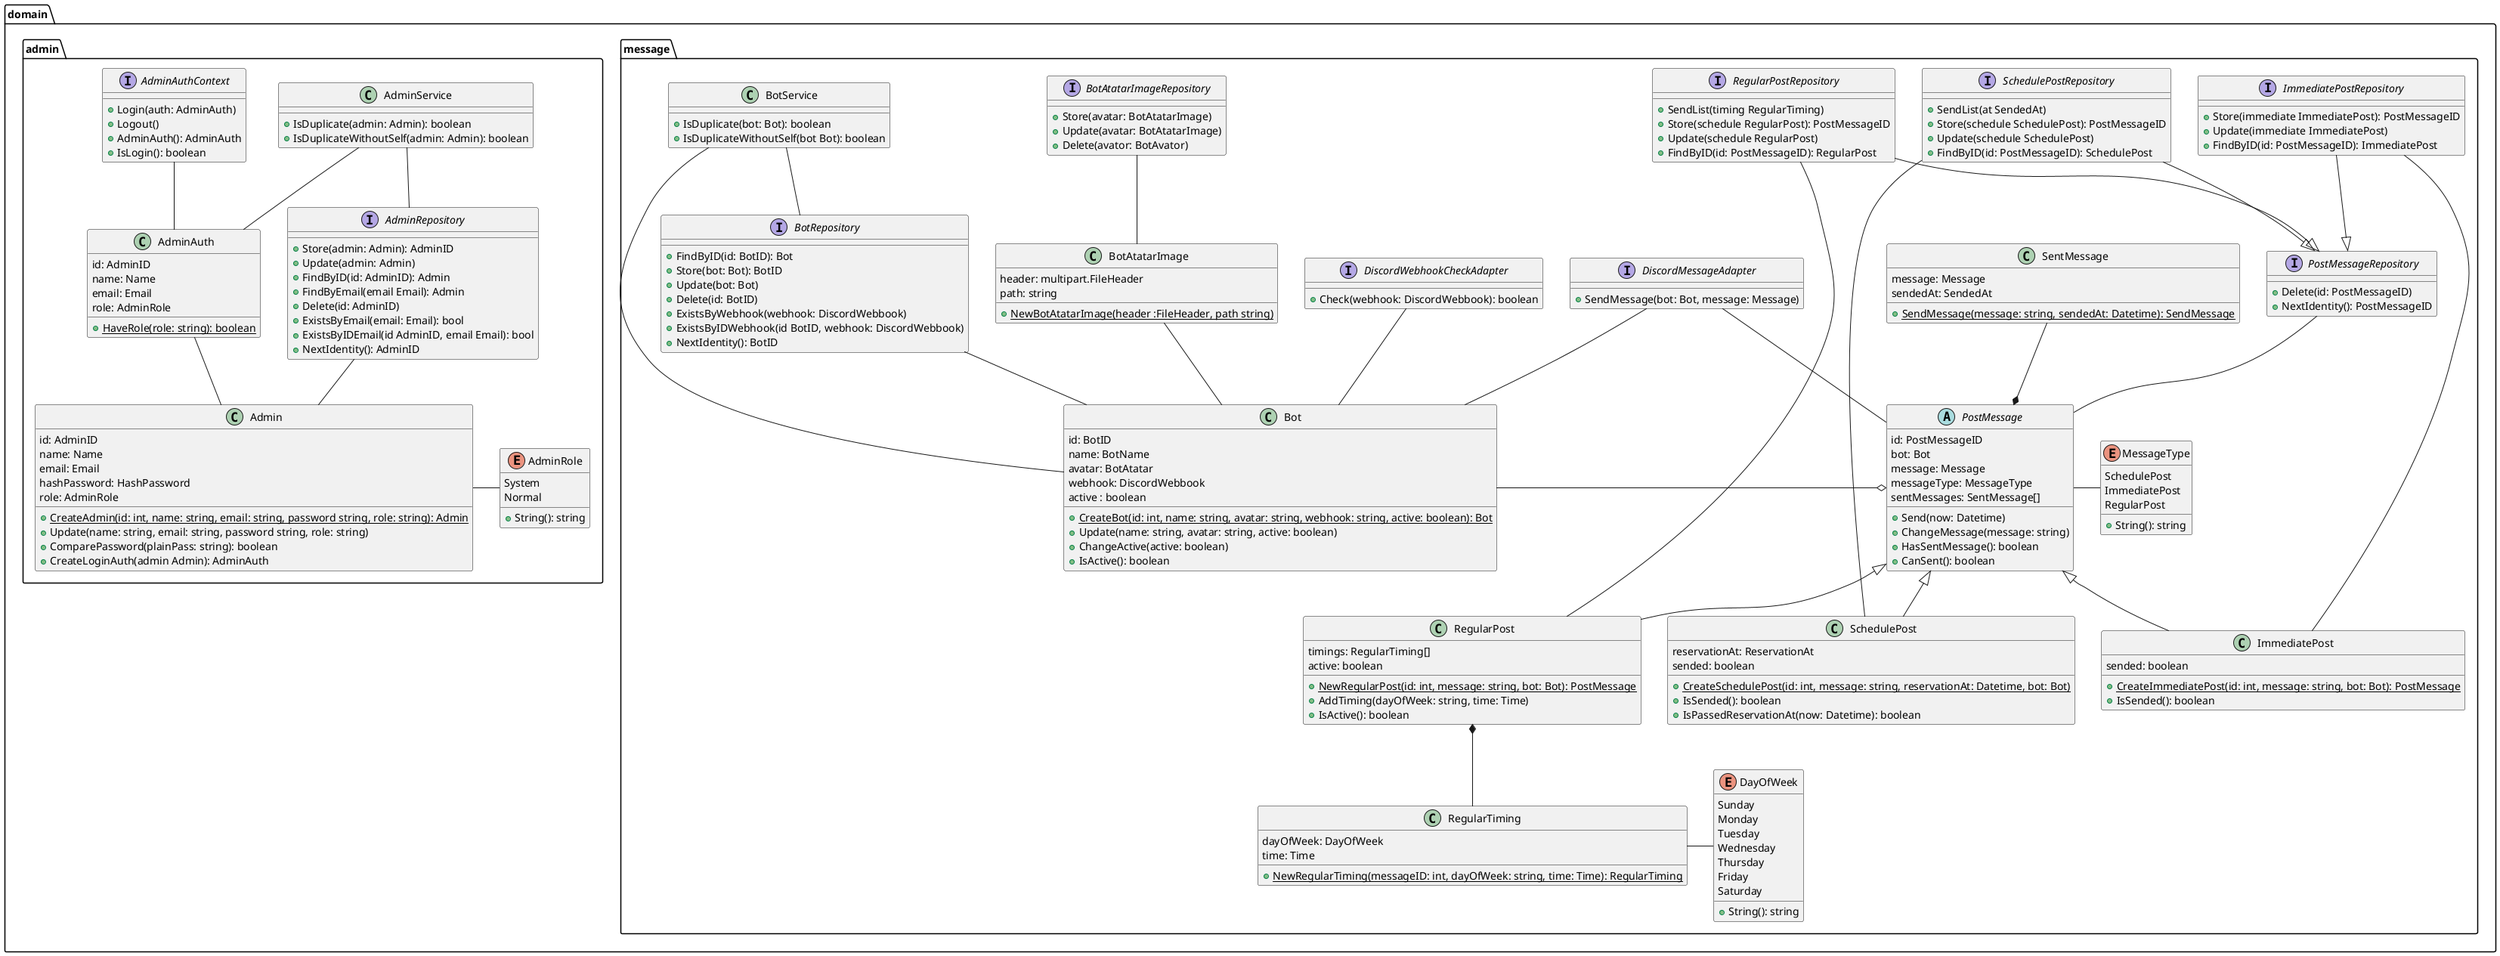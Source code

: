@startuml class

package domain {
    package message {
        class Bot {
            id: BotID
            name: BotName
            avatar: BotAtatar
            webhook: DiscordWebbook
            active : boolean
            + {static} CreateBot(id: int, name: string, avatar: string, webhook: string, active: boolean): Bot
            + Update(name: string, avatar: string, active: boolean)
            + ChangeActive(active: boolean)
            + IsActive(): boolean
        }

        class BotAtatarImage {
            header: multipart.FileHeader
            path: string
            + {static} NewBotAtatarImage(header :FileHeader, path string)
        }

        abstract PostMessage {
            id: PostMessageID
            bot: Bot
            message: Message
            messageType: MessageType
            sentMessages: SentMessage[]
            + Send(now: Datetime)
            + ChangeMessage(message: string)
            + HasSentMessage(): boolean
            + CanSent(): boolean
        }

        enum MessageType {
            SchedulePost
            ImmediatePost
            RegularPost
            + String(): string
        }

        class SchedulePost {
            reservationAt: ReservationAt
            sended: boolean
            + {static} CreateSchedulePost(id: int, message: string, reservationAt: Datetime, bot: Bot)
            + IsSended(): boolean
            + IsPassedReservationAt(now: Datetime): boolean
        }

        class RegularPost {
            timings: RegularTiming[]
            active: boolean
            + {static} NewRegularPost(id: int, message: string, bot: Bot): PostMessage
            + AddTiming(dayOfWeek: string, time: Time)
            + IsActive(): boolean
        }

        class ImmediatePost {
            sended: boolean
            + {static} CreateImmediatePost(id: int, message: string, bot: Bot): PostMessage
            + IsSended(): boolean
        }

        class RegularTiming {
            dayOfWeek: DayOfWeek
            time: Time
            + {static} NewRegularTiming(messageID: int, dayOfWeek: string, time: Time): RegularTiming
        }

        enum DayOfWeek {
            Sunday
            Monday
            Tuesday
            Wednesday
            Thursday
            Friday
            Saturday
            + String(): string
        }

        class SentMessage {
            message: Message
            sendedAt: SendedAt
            + {static} SendMessage(message: string, sendedAt: Datetime): SendMessage
        }

        class BotService {
            + IsDuplicate(bot: Bot): boolean
            + IsDuplicateWithoutSelf(bot Bot): boolean
        }

        interface BotRepository {
            + FindByID(id: BotID): Bot
            + Store(bot: Bot): BotID
            + Update(bot: Bot)
            + Delete(id: BotID)
            + ExistsByWebhook(webhook: DiscordWebbook)
            + ExistsByIDWebhook(id BotID, webhook: DiscordWebbook)
            + NextIdentity(): BotID
        }

        interface BotAtatarImageRepository {
            + Store(avatar: BotAtatarImage)
            + Update(avatar: BotAtatarImage)
            + Delete(avator: BotAvator)
        }

        interface PostMessageRepository {
            + Delete(id: PostMessageID)
            + NextIdentity(): PostMessageID
        }

        interface ImmediatePostRepository {
            + Store(immediate ImmediatePost): PostMessageID
            + Update(immediate ImmediatePost)
            + FindByID(id: PostMessageID): ImmediatePost
        }

        interface SchedulePostRepository {
            + SendList(at SendedAt)
            + Store(schedule SchedulePost): PostMessageID
            + Update(schedule SchedulePost)
            + FindByID(id: PostMessageID): SchedulePost
        }

        interface RegularPostRepository {
            + SendList(timing RegularTiming)
            + Store(schedule RegularPost): PostMessageID
            + Update(schedule RegularPost)
            + FindByID(id: PostMessageID): RegularPost
        }

        interface DiscordWebhookCheckAdapter {
            + Check(webhook: DiscordWebbook): boolean
        }

        interface DiscordMessageAdapter {
            + SendMessage(bot: Bot, message: Message)
        }
    }

    package admin {
        class Admin {
            id: AdminID
            name: Name
            email: Email
            hashPassword: HashPassword
            role: AdminRole
            + {static} CreateAdmin(id: int, name: string, email: string, password string, role: string): Admin
            + Update(name: string, email: string, password string, role: string)
            + ComparePassword(plainPass: string): boolean
            + CreateLoginAuth(admin Admin): AdminAuth
        }

        enum AdminRole {
            System
            Normal
            + String(): string
        }

        class AdminAuth {
            id: AdminID
            name: Name
            email: Email
            role: AdminRole
            + {static} HaveRole(role: string): boolean
        }

        class AdminService {
            + IsDuplicate(admin: Admin): boolean
            + IsDuplicateWithoutSelf(admin: Admin): boolean
        }

        interface AdminRepository {
            + Store(admin: Admin): AdminID
            + Update(admin: Admin)
            + FindByID(id: AdminID): Admin
            + FindByEmail(email Email): Admin
            + Delete(id: AdminID)
            + ExistsByEmail(email: Email): bool
            + ExistsByIDEmail(id AdminID, email Email): bool
            + NextIdentity(): AdminID
        }

        interface AdminAuthContext {
            + Login(auth: AdminAuth)
            + Logout()
            + AdminAuth(): AdminAuth
            + IsLogin(): boolean
        }
    }
}

Bot -o PostMessage
PostMessage - MessageType
SentMessage --* PostMessage
PostMessage <|-- ImmediatePost
PostMessage <|-- SchedulePost
PostMessage <|-- RegularPost
RegularPost *-- RegularTiming
RegularTiming - DayOfWeek
Admin - AdminRole

BotRepository -- Bot
BotAtatarImageRepository -- BotAtatarImage
BotAtatarImage -- Bot
BotService -- BotRepository
BotService -- Bot
DiscordWebhookCheckAdapter -- Bot
DiscordMessageAdapter -- Bot
DiscordMessageAdapter -- PostMessage
PostMessageRepository -- PostMessage
ImmediatePostRepository --|> PostMessageRepository
SchedulePostRepository --|> PostMessageRepository
RegularPostRepository --|> PostMessageRepository
ImmediatePostRepository -- ImmediatePost
SchedulePostRepository -- SchedulePost
RegularPostRepository -- RegularPost
AdminAuth -- Admin
AdminRepository -- Admin
AdminService -- AdminRepository
AdminService -- AdminAuth

AdminAuthContext -- AdminAuth

@enduml
